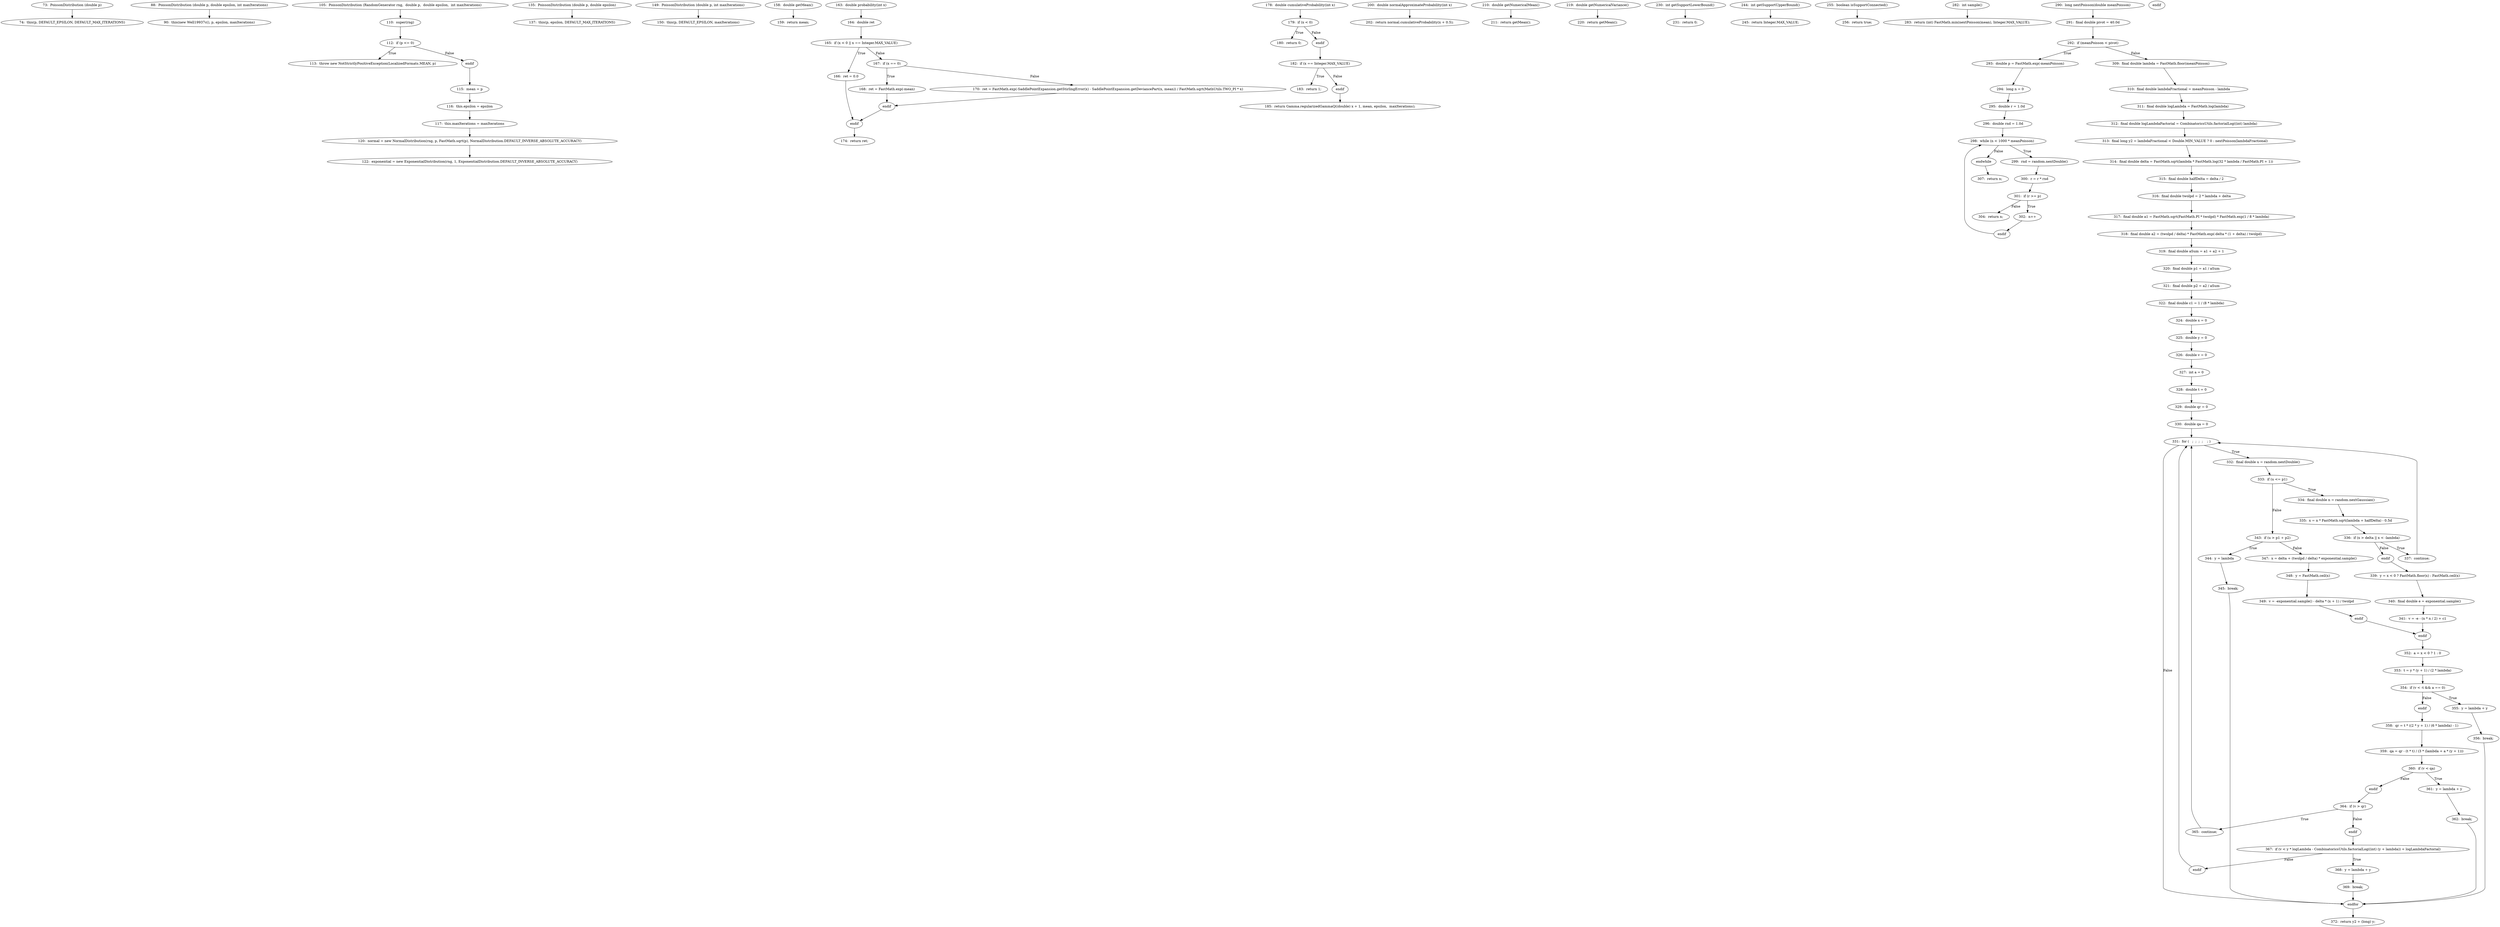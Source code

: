 digraph PoissonDistribution_CFG {
  // graph-vertices
  v1  [label="73:  PoissonDistribution (double p)"];
  v2  [label="74:  this(p, DEFAULT_EPSILON, DEFAULT_MAX_ITERATIONS)"];
  v3  [label="88:  PoissonDistribution (double p, double epsilon, int maxIterations)"];
  v4  [label="90:  this(new Well19937c(), p, epsilon, maxIterations)"];
  v5  [label="105:  PoissonDistribution (RandomGenerator rng,  double p,  double epsilon,  int maxIterations)"];
  v6  [label="110:  super(rng)"];
  v7  [label="112:  if (p <= 0)"];
  v8  [label="113:  throw new NotStrictlyPositiveException(LocalizedFormats.MEAN, p)"];
  v9  [label="endif"];
  v10  [label="115:  mean = p"];
  v11  [label="116:  this.epsilon = epsilon"];
  v12  [label="117:  this.maxIterations = maxIterations"];
  v13  [label="120:  normal = new NormalDistribution(rng, p, FastMath.sqrt(p), NormalDistribution.DEFAULT_INVERSE_ABSOLUTE_ACCURACY)"];
  v14  [label="122:  exponential = new ExponentialDistribution(rng, 1, ExponentialDistribution.DEFAULT_INVERSE_ABSOLUTE_ACCURACY)"];
  v15  [label="135:  PoissonDistribution (double p, double epsilon)"];
  v16  [label="137:  this(p, epsilon, DEFAULT_MAX_ITERATIONS)"];
  v17  [label="149:  PoissonDistribution (double p, int maxIterations)"];
  v18  [label="150:  this(p, DEFAULT_EPSILON, maxIterations)"];
  v19  [label="158:  double getMean()"];
  v20  [label="159:  return mean;"];
  v21  [label="163:  double probability(int x)"];
  v22  [label="164:  double ret"];
  v23  [label="165:  if (x < 0 || x == Integer.MAX_VALUE)"];
  v24  [label="166:  ret = 0.0"];
  v25  [label="endif"];
  v26  [label="167:  if (x == 0)"];
  v27  [label="168:  ret = FastMath.exp(-mean)"];
  v28  [label="endif"];
  v29  [label="170:  ret = FastMath.exp(-SaddlePointExpansion.getStirlingError(x) - SaddlePointExpansion.getDeviancePart(x, mean)) / FastMath.sqrt(MathUtils.TWO_PI * x)"];
  v30  [label="174:  return ret;"];
  v31  [label="178:  double cumulativeProbability(int x)"];
  v32  [label="179:  if (x < 0)"];
  v33  [label="180:  return 0;"];
  v34  [label="endif"];
  v35  [label="182:  if (x == Integer.MAX_VALUE)"];
  v36  [label="183:  return 1;"];
  v37  [label="endif"];
  v38  [label="185:  return Gamma.regularizedGammaQ((double) x + 1, mean, epsilon,  maxIterations);"];
  v39  [label="200:  double normalApproximateProbability(int x)"];
  v40  [label="202:  return normal.cumulativeProbability(x + 0.5);"];
  v41  [label="210:  double getNumericalMean()"];
  v42  [label="211:  return getMean();"];
  v43  [label="219:  double getNumericalVariance()"];
  v44  [label="220:  return getMean();"];
  v45  [label="230:  int getSupportLowerBound()"];
  v46  [label="231:  return 0;"];
  v47  [label="244:  int getSupportUpperBound()"];
  v48  [label="245:  return Integer.MAX_VALUE;"];
  v49  [label="255:  boolean isSupportConnected()"];
  v50  [label="256:  return true;"];
  v51  [label="282:  int sample()"];
  v52  [label="283:  return (int) FastMath.min(nextPoisson(mean), Integer.MAX_VALUE);"];
  v53  [label="290:  long nextPoisson(double meanPoisson)"];
  v54  [label="291:  final double pivot = 40.0d"];
  v55  [label="292:  if (meanPoisson < pivot)"];
  v56  [label="293:  double p = FastMath.exp(-meanPoisson)"];
  v57  [label="294:  long n = 0"];
  v58  [label="295:  double r = 1.0d"];
  v59  [label="296:  double rnd = 1.0d"];
  v60  [label="298:  while (n < 1000 * meanPoisson)"];
  v61  [label="endwhile"];
  v62  [label="299:  rnd = random.nextDouble()"];
  v63  [label="300:  r = r * rnd"];
  v64  [label="301:  if (r >= p)"];
  v65  [label="302:  n++"];
  v66  [label="endif"];
  v67  [label="304:  return n;"];
  v68  [label="307:  return n;"];
  v69  [label="endif"];
  v70  [label="309:  final double lambda = FastMath.floor(meanPoisson)"];
  v71  [label="310:  final double lambdaFractional = meanPoisson - lambda"];
  v72  [label="311:  final double logLambda = FastMath.log(lambda)"];
  v73  [label="312:  final double logLambdaFactorial = CombinatoricsUtils.factorialLog((int) lambda)"];
  v74  [label="313:  final long y2 = lambdaFractional < Double.MIN_VALUE ? 0 : nextPoisson(lambdaFractional)"];
  v75  [label="314:  final double delta = FastMath.sqrt(lambda * FastMath.log(32 * lambda / FastMath.PI + 1))"];
  v76  [label="315:  final double halfDelta = delta / 2"];
  v77  [label="316:  final double twolpd = 2 * lambda + delta"];
  v78  [label="317:  final double a1 = FastMath.sqrt(FastMath.PI * twolpd) * FastMath.exp(1 / 8 * lambda)"];
  v79  [label="318:  final double a2 = (twolpd / delta) * FastMath.exp(-delta * (1 + delta) / twolpd)"];
  v80  [label="319:  final double aSum = a1 + a2 + 1"];
  v81  [label="320:  final double p1 = a1 / aSum"];
  v82  [label="321:  final double p2 = a2 / aSum"];
  v83  [label="322:  final double c1 = 1 / (8 * lambda)"];
  v84  [label="324:  double x = 0"];
  v85  [label="325:  double y = 0"];
  v86  [label="326:  double v = 0"];
  v87  [label="327:  int a = 0"];
  v88  [label="328:  double t = 0"];
  v89  [label="329:  double qr = 0"];
  v90  [label="330:  double qa = 0"];
  v92  [label="331:  for (   ;  ;  ;  ;    ; )"];
  v93  [label="endfor"];
  v94  [label="332:  final double u = random.nextDouble()"];
  v95  [label="333:  if (u <= p1)"];
  v96  [label="334:  final double n = random.nextGaussian()"];
  v97  [label="335:  x = n * FastMath.sqrt(lambda + halfDelta) - 0.5d"];
  v98  [label="336:  if (x > delta || x < -lambda)"];
  v99  [label="337:  continue;"];
  v100  [label="endif"];
  v101  [label="339:  y = x < 0 ? FastMath.floor(x) : FastMath.ceil(x)"];
  v102  [label="340:  final double e = exponential.sample()"];
  v103  [label="341:  v = -e - (n * n / 2) + c1"];
  v104  [label="endif"];
  v105  [label="343:  if (u > p1 + p2)"];
  v106  [label="344:  y = lambda"];
  v107  [label="345:  break;"];
  v108  [label="endif"];
  v109  [label="347:  x = delta + (twolpd / delta) * exponential.sample()"];
  v110  [label="348:  y = FastMath.ceil(x)"];
  v111  [label="349:  v = -exponential.sample() - delta * (x + 1) / twolpd"];
  v112  [label="352:  a = x < 0 ? 1 : 0"];
  v113  [label="353:  t = y * (y + 1) / (2 * lambda)"];
  v114  [label="354:  if (v < -t && a == 0)"];
  v115  [label="355:  y = lambda + y"];
  v116  [label="356:  break;"];
  v117  [label="endif"];
  v118  [label="358:  qr = t * ((2 * y + 1) / (6 * lambda) - 1)"];
  v119  [label="359:  qa = qr - (t * t) / (3 * (lambda + a * (y + 1)))"];
  v120  [label="360:  if (v < qa)"];
  v121  [label="361:  y = lambda + y"];
  v122  [label="362:  break;"];
  v123  [label="endif"];
  v124  [label="364:  if (v > qr)"];
  v125  [label="365:  continue;"];
  v126  [label="endif"];
  v127  [label="367:  if (v < y * logLambda - CombinatoricsUtils.factorialLog((int) (y + lambda)) + logLambdaFactorial)"];
  v128  [label="368:  y = lambda + y"];
  v129  [label="369:  break;"];
  v130  [label="endif"];
  v131  [label="372:  return y2 + (long) y;"];
  // graph-edges
  v1 -> v2;
  v3 -> v4;
  v5 -> v6;
  v6 -> v7;
  v7 -> v8  [label="True"];
  v7 -> v9  [label="False"];
  v9 -> v10;
  v10 -> v11;
  v11 -> v12;
  v12 -> v13;
  v13 -> v14;
  v15 -> v16;
  v17 -> v18;
  v19 -> v20;
  v21 -> v22;
  v22 -> v23;
  v23 -> v24  [label="True"];
  v24 -> v25;
  v23 -> v26  [label="False"];
  v26 -> v27  [label="True"];
  v27 -> v28;
  v26 -> v29  [label="False"];
  v29 -> v28;
  v28 -> v25;
  v25 -> v30;
  v31 -> v32;
  v32 -> v33  [label="True"];
  v32 -> v34  [label="False"];
  v34 -> v35;
  v35 -> v36  [label="True"];
  v35 -> v37  [label="False"];
  v37 -> v38;
  v39 -> v40;
  v41 -> v42;
  v43 -> v44;
  v45 -> v46;
  v47 -> v48;
  v49 -> v50;
  v51 -> v52;
  v53 -> v54;
  v54 -> v55;
  v55 -> v56  [label="True"];
  v56 -> v57;
  v57 -> v58;
  v58 -> v59;
  v59 -> v60;
  v60 -> v61  [label="False"];
  v60 -> v62  [label="True"];
  v62 -> v63;
  v63 -> v64;
  v64 -> v65  [label="True"];
  v65 -> v66;
  v64 -> v67  [label="False"];
  v66 -> v60;
  v61 -> v68;
  v55 -> v70  [label="False"];
  v70 -> v71;
  v71 -> v72;
  v72 -> v73;
  v73 -> v74;
  v74 -> v75;
  v75 -> v76;
  v76 -> v77;
  v77 -> v78;
  v78 -> v79;
  v79 -> v80;
  v80 -> v81;
  v81 -> v82;
  v82 -> v83;
  v83 -> v84;
  v84 -> v85;
  v85 -> v86;
  v86 -> v87;
  v87 -> v88;
  v88 -> v89;
  v89 -> v90;
  v90 -> v92;
  v92 -> v93  [label="False"];
  v92 -> v94  [label="True"];
  v94 -> v95;
  v95 -> v96  [label="True"];
  v96 -> v97;
  v97 -> v98;
  v98 -> v99  [label="True"];
  v99 -> v92;
  v98 -> v100  [label="False"];
  v100 -> v101;
  v101 -> v102;
  v102 -> v103;
  v103 -> v104;
  v95 -> v105  [label="False"];
  v105 -> v106  [label="True"];
  v106 -> v107;
  v107 -> v93;
  v105 -> v109  [label="False"];
  v109 -> v110;
  v110 -> v111;
  v111 -> v108;
  v108 -> v104;
  v104 -> v112;
  v112 -> v113;
  v113 -> v114;
  v114 -> v115  [label="True"];
  v115 -> v116;
  v116 -> v93;
  v114 -> v117  [label="False"];
  v117 -> v118;
  v118 -> v119;
  v119 -> v120;
  v120 -> v121  [label="True"];
  v121 -> v122;
  v122 -> v93;
  v120 -> v123  [label="False"];
  v123 -> v124;
  v124 -> v125  [label="True"];
  v125 -> v92;
  v124 -> v126  [label="False"];
  v126 -> v127;
  v127 -> v128  [label="True"];
  v128 -> v129;
  v129 -> v93;
  v127 -> v130  [label="False"];
  v130 -> v92;
  v93 -> v131;
  // end-of-graph
}
